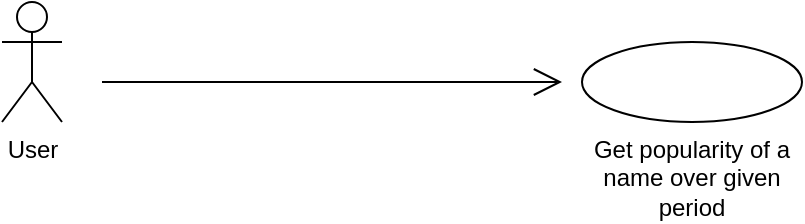 <mxfile version="14.5.3" type="github">
  <diagram id="0kwZ3Ef6oDOQ0Ywg6Nfw" name="Page-1">
    <mxGraphModel dx="1038" dy="580" grid="1" gridSize="10" guides="1" tooltips="1" connect="1" arrows="1" fold="1" page="1" pageScale="1" pageWidth="827" pageHeight="1169" math="0" shadow="0">
      <root>
        <mxCell id="0" />
        <mxCell id="1" parent="0" />
        <mxCell id="sIxNmV41xf-e-O5Z9cG7-3" value="User" style="shape=umlActor;verticalLabelPosition=bottom;verticalAlign=top;html=1;outlineConnect=0;" vertex="1" parent="1">
          <mxGeometry x="280" y="210" width="30" height="60" as="geometry" />
        </mxCell>
        <mxCell id="sIxNmV41xf-e-O5Z9cG7-4" value="Get popularity of a name over given period" style="ellipse;whiteSpace=wrap;html=1;labelPosition=center;verticalLabelPosition=bottom;align=center;verticalAlign=top;" vertex="1" parent="1">
          <mxGeometry x="570" y="230" width="110" height="40" as="geometry" />
        </mxCell>
        <mxCell id="sIxNmV41xf-e-O5Z9cG7-12" value="" style="endArrow=open;endFill=1;endSize=12;html=1;" edge="1" parent="1">
          <mxGeometry width="160" relative="1" as="geometry">
            <mxPoint x="330" y="250" as="sourcePoint" />
            <mxPoint x="560" y="250" as="targetPoint" />
          </mxGeometry>
        </mxCell>
      </root>
    </mxGraphModel>
  </diagram>
</mxfile>
